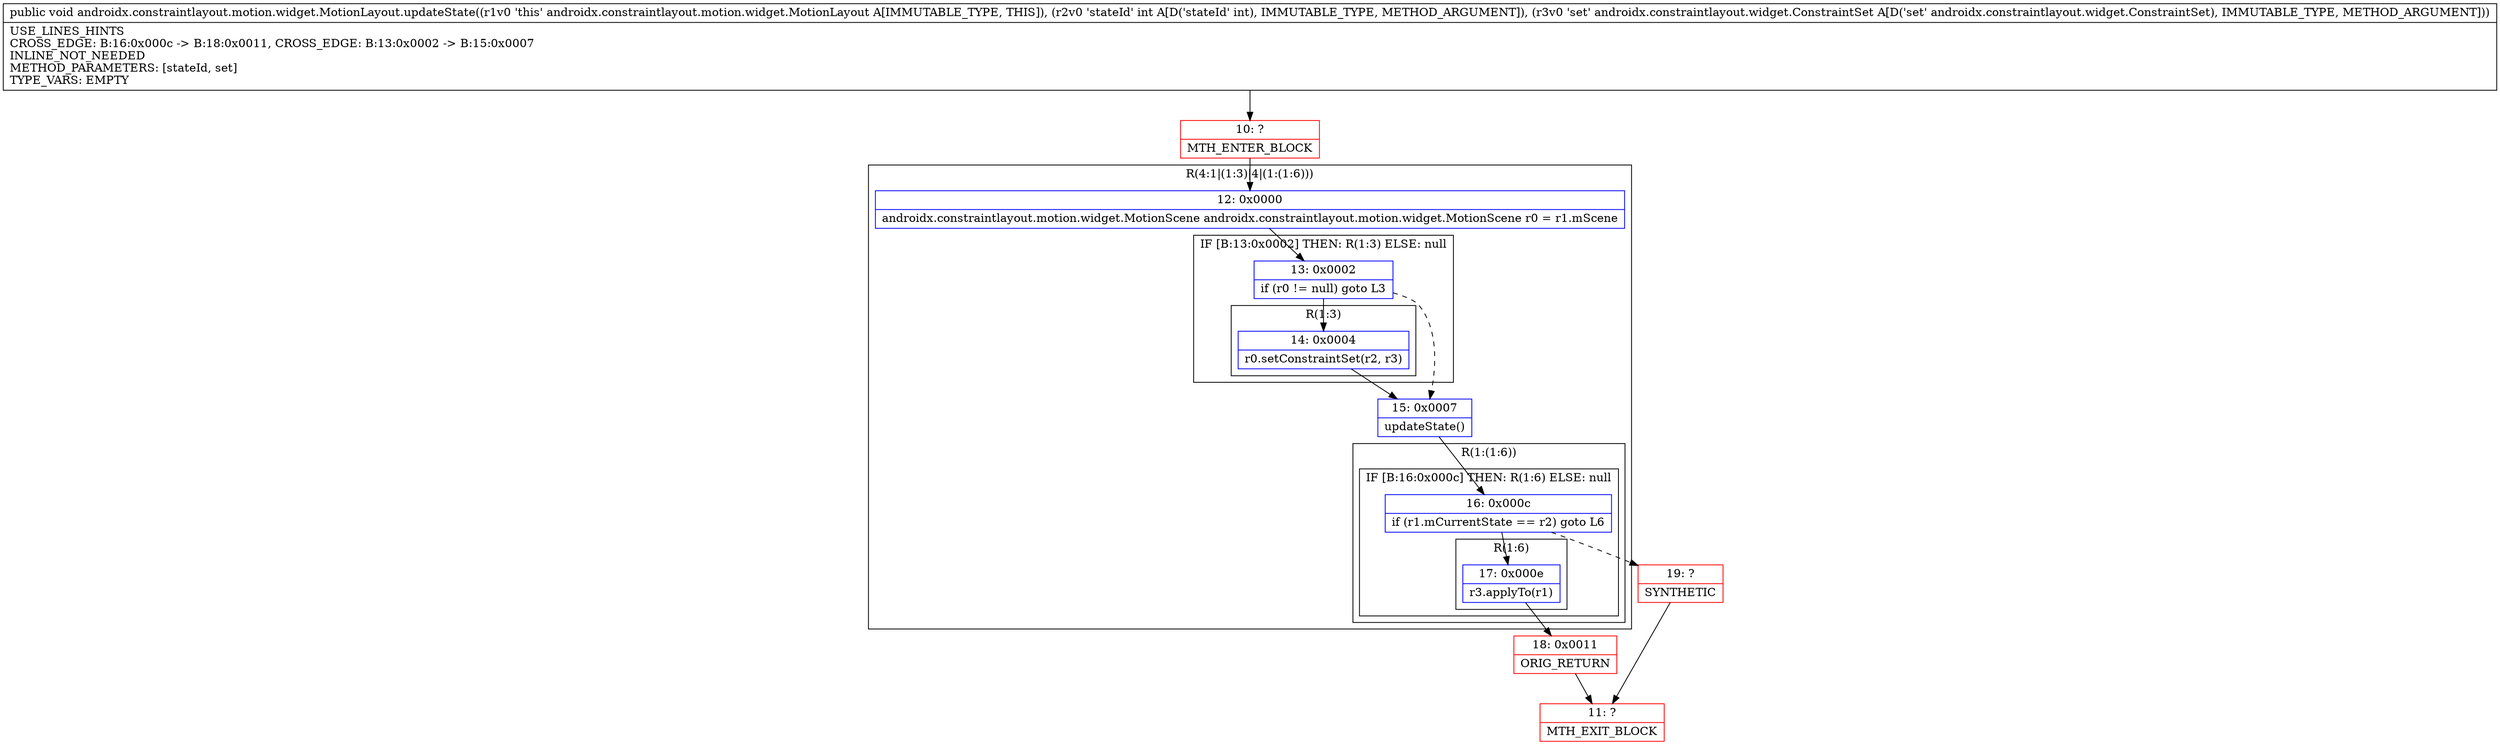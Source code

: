 digraph "CFG forandroidx.constraintlayout.motion.widget.MotionLayout.updateState(ILandroidx\/constraintlayout\/widget\/ConstraintSet;)V" {
subgraph cluster_Region_1840882119 {
label = "R(4:1|(1:3)|4|(1:(1:6)))";
node [shape=record,color=blue];
Node_12 [shape=record,label="{12\:\ 0x0000|androidx.constraintlayout.motion.widget.MotionScene androidx.constraintlayout.motion.widget.MotionScene r0 = r1.mScene\l}"];
subgraph cluster_IfRegion_874996525 {
label = "IF [B:13:0x0002] THEN: R(1:3) ELSE: null";
node [shape=record,color=blue];
Node_13 [shape=record,label="{13\:\ 0x0002|if (r0 != null) goto L3\l}"];
subgraph cluster_Region_51235204 {
label = "R(1:3)";
node [shape=record,color=blue];
Node_14 [shape=record,label="{14\:\ 0x0004|r0.setConstraintSet(r2, r3)\l}"];
}
}
Node_15 [shape=record,label="{15\:\ 0x0007|updateState()\l}"];
subgraph cluster_Region_1450783570 {
label = "R(1:(1:6))";
node [shape=record,color=blue];
subgraph cluster_IfRegion_1053361113 {
label = "IF [B:16:0x000c] THEN: R(1:6) ELSE: null";
node [shape=record,color=blue];
Node_16 [shape=record,label="{16\:\ 0x000c|if (r1.mCurrentState == r2) goto L6\l}"];
subgraph cluster_Region_1412502831 {
label = "R(1:6)";
node [shape=record,color=blue];
Node_17 [shape=record,label="{17\:\ 0x000e|r3.applyTo(r1)\l}"];
}
}
}
}
Node_10 [shape=record,color=red,label="{10\:\ ?|MTH_ENTER_BLOCK\l}"];
Node_18 [shape=record,color=red,label="{18\:\ 0x0011|ORIG_RETURN\l}"];
Node_11 [shape=record,color=red,label="{11\:\ ?|MTH_EXIT_BLOCK\l}"];
Node_19 [shape=record,color=red,label="{19\:\ ?|SYNTHETIC\l}"];
MethodNode[shape=record,label="{public void androidx.constraintlayout.motion.widget.MotionLayout.updateState((r1v0 'this' androidx.constraintlayout.motion.widget.MotionLayout A[IMMUTABLE_TYPE, THIS]), (r2v0 'stateId' int A[D('stateId' int), IMMUTABLE_TYPE, METHOD_ARGUMENT]), (r3v0 'set' androidx.constraintlayout.widget.ConstraintSet A[D('set' androidx.constraintlayout.widget.ConstraintSet), IMMUTABLE_TYPE, METHOD_ARGUMENT]))  | USE_LINES_HINTS\lCROSS_EDGE: B:16:0x000c \-\> B:18:0x0011, CROSS_EDGE: B:13:0x0002 \-\> B:15:0x0007\lINLINE_NOT_NEEDED\lMETHOD_PARAMETERS: [stateId, set]\lTYPE_VARS: EMPTY\l}"];
MethodNode -> Node_10;Node_12 -> Node_13;
Node_13 -> Node_14;
Node_13 -> Node_15[style=dashed];
Node_14 -> Node_15;
Node_15 -> Node_16;
Node_16 -> Node_17;
Node_16 -> Node_19[style=dashed];
Node_17 -> Node_18;
Node_10 -> Node_12;
Node_18 -> Node_11;
Node_19 -> Node_11;
}

